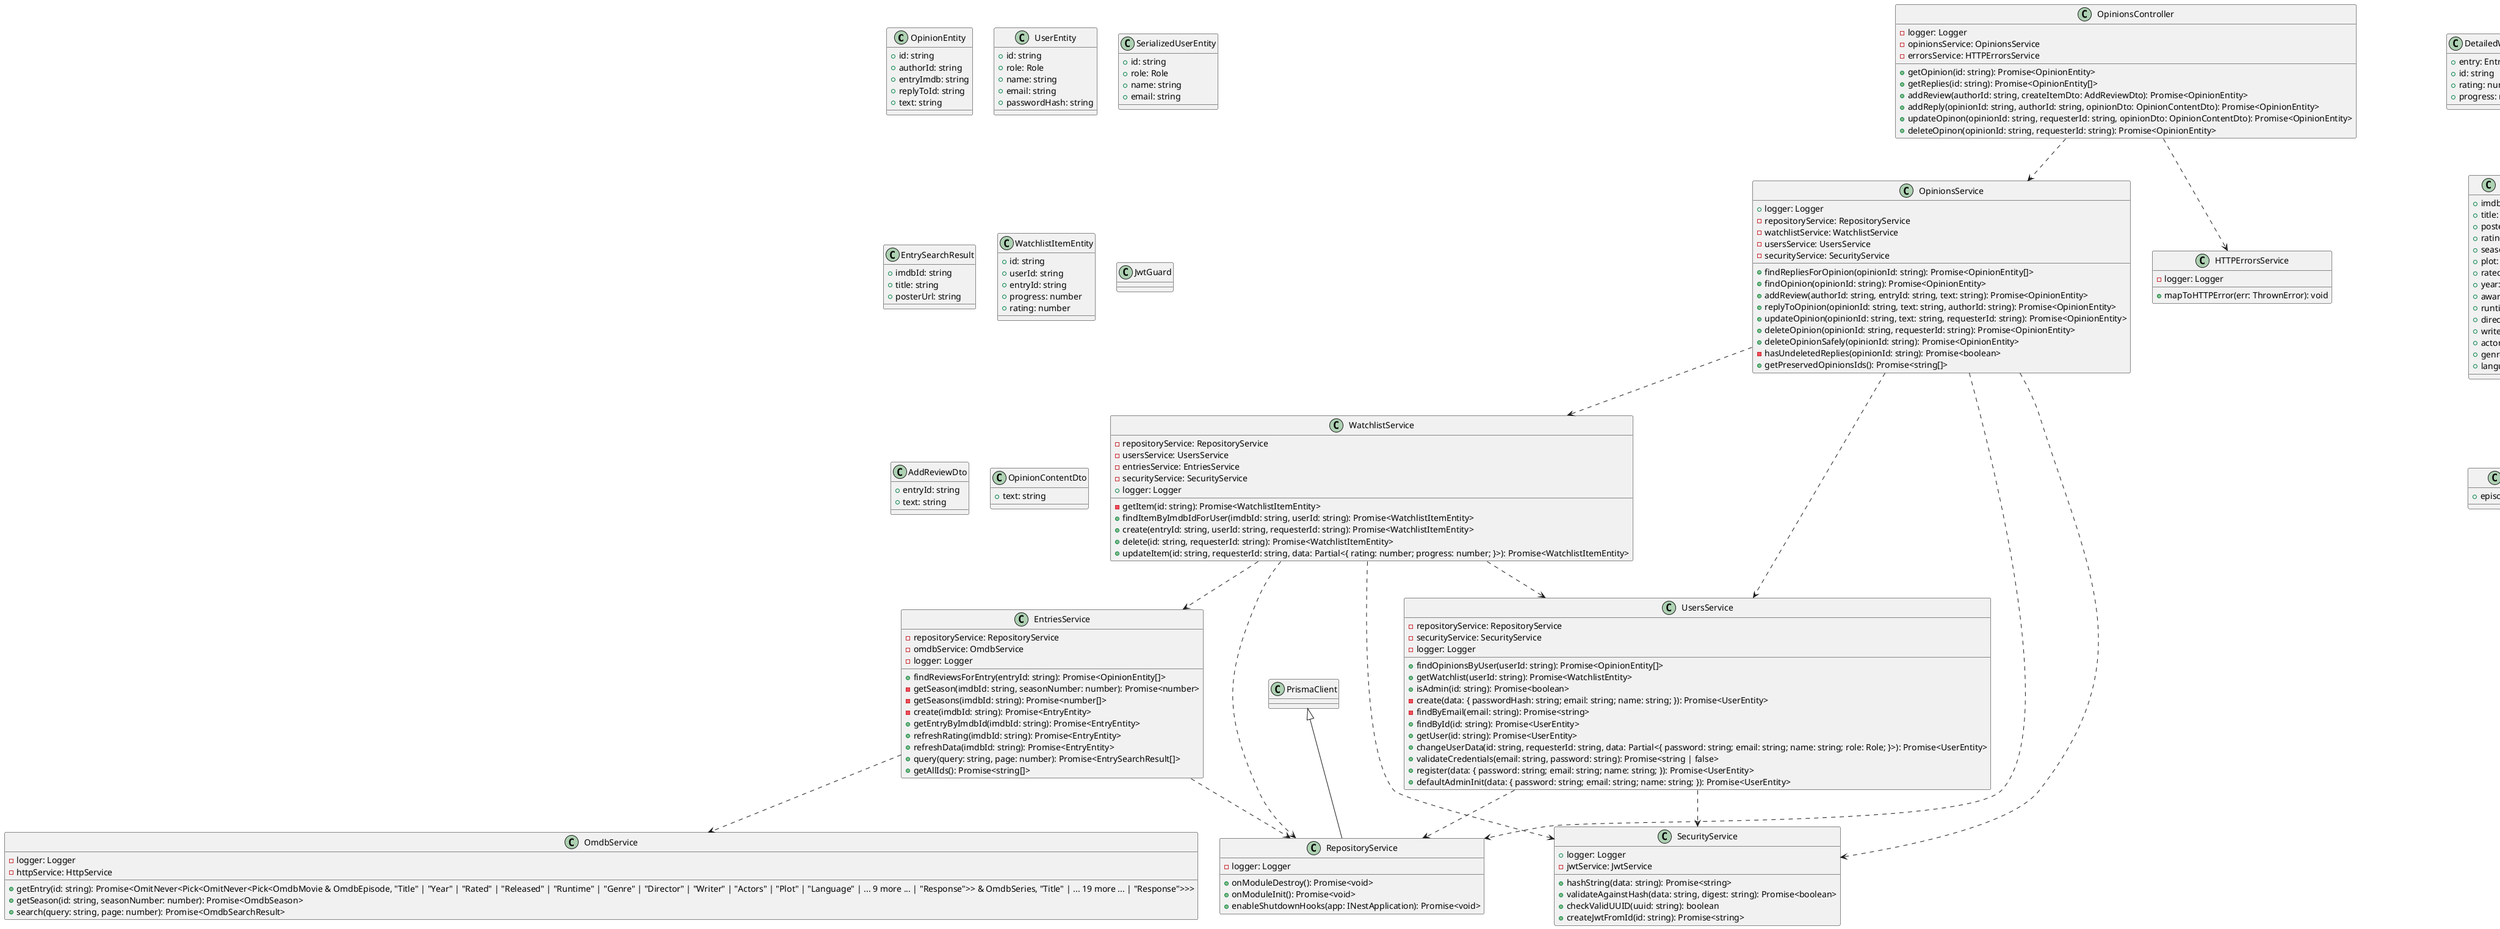 @startuml
class OpinionEntity {
    +id: string
    +authorId: string
    +entryImdb: string
    +replyToId: string
    +text: string
}
class RepositoryService extends PrismaClient {
    -logger: Logger
    +onModuleDestroy(): Promise<void>
    +onModuleInit(): Promise<void>
    +enableShutdownHooks(app: INestApplication): Promise<void>
}
class SecurityService {
    +logger: Logger
    -jwtService: JwtService
    +hashString(data: string): Promise<string>
    +validateAgainstHash(data: string, digest: string): Promise<boolean>
    +checkValidUUID(uuid: string): boolean
    +createJwtFromId(id: string): Promise<string>
}
class UserEntity {
    +id: string
    +role: Role
    +name: string
    +email: string
    +passwordHash: string
}
class SerializedUserEntity {
    +id: string
    +role: Role
    +name: string
    +email: string
}
class EntryEntity {
    +imdbId: string
    +title: string
    +posterUrl: string
    +rating: number
    +seasons: Season[]
    +plot: string
    +rated: string
    +year: string
    +awards: string
    +runtime: string
    +director: string[]
    +writer: string[]
    +actors: string[]
    +genre: string[]
    +language: string[]
}
class Season {
    +episodes: number
}
class EntrySearchResult {
    +imdbId: string
    +title: string
    +posterUrl: string
}
class DetailedWatchlistItemEntity {
    +entry: EntryEntity
    +id: string
    +rating: number
    +progress: number
}
class WatchlistItemEntity {
    +id: string
    +userId: string
    +entryId: string
    +progress: number
    +rating: number
}
class UsersService {
    -repositoryService: RepositoryService
    -securityService: SecurityService
    -logger: Logger
    +findOpinionsByUser(userId: string): Promise<OpinionEntity[]>
    +getWatchlist(userId: string): Promise<WatchlistEntity>
    +isAdmin(id: string): Promise<boolean>
    -create(data: { passwordHash: string; email: string; name: string; }): Promise<UserEntity>
    -findByEmail(email: string): Promise<string>
    +findById(id: string): Promise<UserEntity>
    +getUser(id: string): Promise<UserEntity>
    +changeUserData(id: string, requesterId: string, data: Partial<{ password: string; email: string; name: string; role: Role; }>): Promise<UserEntity>
    +validateCredentials(email: string, password: string): Promise<string | false>
    +register(data: { password: string; email: string; name: string; }): Promise<UserEntity>
    +defaultAdminInit(data: { password: string; email: string; name: string; }): Promise<UserEntity>
}
class OmdbService {
    -logger: Logger
    -httpService: HttpService
    +getEntry(id: string): Promise<OmitNever<Pick<OmitNever<Pick<OmdbMovie & OmdbEpisode, "Title" | "Year" | "Rated" | "Released" | "Runtime" | "Genre" | "Director" | "Writer" | "Actors" | "Plot" | "Language" | ... 9 more ... | "Response">> & OmdbSeries, "Title" | ... 19 more ... | "Response">>>
    +getSeason(id: string, seasonNumber: number): Promise<OmdbSeason>
    +search(query: string, page: number): Promise<OmdbSearchResult>
}
class EntriesService {
    -repositoryService: RepositoryService
    -omdbService: OmdbService
    -logger: Logger
    +findReviewsForEntry(entryId: string): Promise<OpinionEntity[]>
    -getSeason(imdbId: string, seasonNumber: number): Promise<number>
    -getSeasons(imdbId: string): Promise<number[]>
    -create(imdbId: string): Promise<EntryEntity>
    +getEntryByImdbId(imdbId: string): Promise<EntryEntity>
    +refreshRating(imdbId: string): Promise<EntryEntity>
    +refreshData(imdbId: string): Promise<EntryEntity>
    +query(query: string, page: number): Promise<EntrySearchResult[]>
    +getAllIds(): Promise<string[]>
}
class WatchlistService {
    -repositoryService: RepositoryService
    -usersService: UsersService
    -entriesService: EntriesService
    -securityService: SecurityService
    +logger: Logger
    -getItem(id: string): Promise<WatchlistItemEntity>
    +findItemByImdbIdForUser(imdbId: string, userId: string): Promise<WatchlistItemEntity>
    +create(entryId: string, userId: string, requesterId: string): Promise<WatchlistItemEntity>
    +delete(id: string, requesterId: string): Promise<WatchlistItemEntity>
    +updateItem(id: string, requesterId: string, data: Partial<{ rating: number; progress: number; }>): Promise<WatchlistItemEntity>
}
class OpinionsService {
    +logger: Logger
    -repositoryService: RepositoryService
    -watchlistService: WatchlistService
    -usersService: UsersService
    -securityService: SecurityService
    +findRepliesForOpinion(opinionId: string): Promise<OpinionEntity[]>
    +findOpinion(opinionId: string): Promise<OpinionEntity>
    +addReview(authorId: string, entryId: string, text: string): Promise<OpinionEntity>
    +replyToOpinion(opinionId: string, text: string, authorId: string): Promise<OpinionEntity>
    +updateOpinion(opinionId: string, text: string, requesterId: string): Promise<OpinionEntity>
    +deleteOpinion(opinionId: string, requesterId: string): Promise<OpinionEntity>
    +deleteOpinionSafely(opinionId: string): Promise<OpinionEntity>
    -hasUndeletedReplies(opinionId: string): Promise<boolean>
    +getPreservedOpinionsIds(): Promise<string[]>
}
class JwtGuard
class HTTPErrorsService {
    -logger: Logger
    +mapToHTTPError(err: ThrownError): void
}
class AddReviewDto {
    +entryId: string
    +text: string
}
class OpinionContentDto {
    +text: string
}
class OpinionsController {
    -logger: Logger
    -opinionsService: OpinionsService
    -errorsService: HTTPErrorsService
    +getOpinion(id: string): Promise<OpinionEntity>
    +getReplies(id: string): Promise<OpinionEntity[]>
    +addReview(authorId: string, createItemDto: AddReviewDto): Promise<OpinionEntity>
    +addReply(opinionId: string, authorId: string, opinionDto: OpinionContentDto): Promise<OpinionEntity>
    +updateOpinon(opinionId: string, requesterId: string, opinionDto: OpinionContentDto): Promise<OpinionEntity>
    +deleteOpinon(opinionId: string, requesterId: string): Promise<OpinionEntity>
}
EntryEntity --> "*" Season
DetailedWatchlistItemEntity --> "1" EntryEntity
UsersService ..> RepositoryService
UsersService ..> SecurityService
EntriesService ..> RepositoryService
EntriesService ..> OmdbService
WatchlistService ..> RepositoryService
WatchlistService ..> UsersService
WatchlistService ..> EntriesService
WatchlistService ..> SecurityService
OpinionsService ..> RepositoryService
OpinionsService ..> WatchlistService
OpinionsService ..> UsersService
OpinionsService ..> SecurityService
OpinionsController ..> OpinionsService
OpinionsController ..> HTTPErrorsService
@enduml